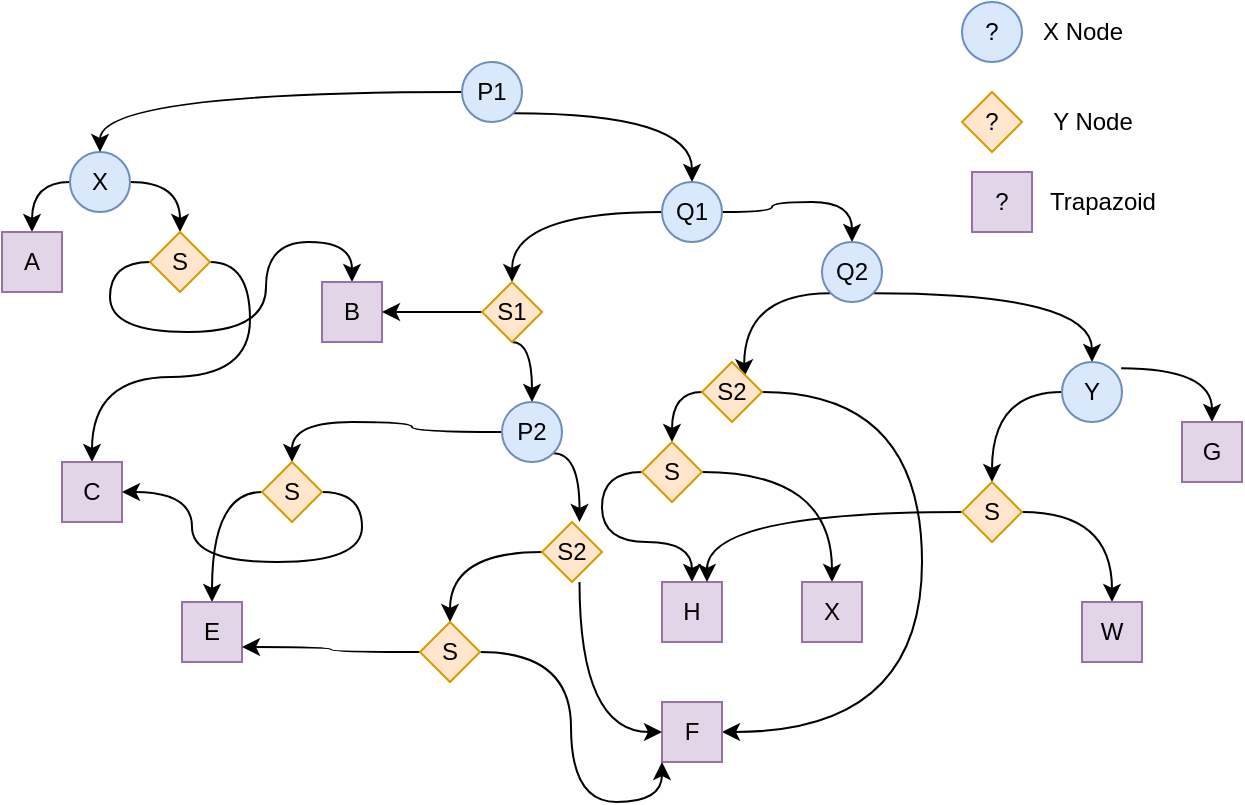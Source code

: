 <mxfile version="13.7.9" type="device"><diagram id="1P3jYseGelYIOOdL0t2H" name="Page-1"><mxGraphModel dx="1185" dy="685" grid="1" gridSize="10" guides="1" tooltips="1" connect="1" arrows="1" fold="1" page="1" pageScale="1" pageWidth="827" pageHeight="1169" math="0" shadow="0"><root><mxCell id="0"/><mxCell id="1" parent="0"/><mxCell id="ma-82jv1wfsadaCyuP6z-36" style="edgeStyle=orthogonalEdgeStyle;curved=1;orthogonalLoop=1;jettySize=auto;html=1;exitX=0;exitY=0.5;exitDx=0;exitDy=0;entryX=0.5;entryY=0;entryDx=0;entryDy=0;" edge="1" parent="1" source="ma-82jv1wfsadaCyuP6z-1" target="ma-82jv1wfsadaCyuP6z-2"><mxGeometry relative="1" as="geometry"/></mxCell><mxCell id="ma-82jv1wfsadaCyuP6z-37" style="edgeStyle=orthogonalEdgeStyle;curved=1;orthogonalLoop=1;jettySize=auto;html=1;exitX=1;exitY=0.5;exitDx=0;exitDy=0;entryX=0.5;entryY=0;entryDx=0;entryDy=0;" edge="1" parent="1" source="ma-82jv1wfsadaCyuP6z-1" target="ma-82jv1wfsadaCyuP6z-4"><mxGeometry relative="1" as="geometry"/></mxCell><mxCell id="ma-82jv1wfsadaCyuP6z-1" value="X" style="ellipse;whiteSpace=wrap;html=1;aspect=fixed;fillColor=#dae8fc;strokeColor=#6c8ebf;" vertex="1" parent="1"><mxGeometry x="224" y="105" width="30" height="30" as="geometry"/></mxCell><mxCell id="ma-82jv1wfsadaCyuP6z-2" value="A" style="rounded=0;whiteSpace=wrap;html=1;fillColor=#e1d5e7;strokeColor=#9673a6;" vertex="1" parent="1"><mxGeometry x="190" y="145" width="30" height="30" as="geometry"/></mxCell><mxCell id="ma-82jv1wfsadaCyuP6z-38" style="edgeStyle=orthogonalEdgeStyle;curved=1;orthogonalLoop=1;jettySize=auto;html=1;exitX=0;exitY=0.5;exitDx=0;exitDy=0;entryX=0.5;entryY=0;entryDx=0;entryDy=0;" edge="1" parent="1" source="ma-82jv1wfsadaCyuP6z-4" target="ma-82jv1wfsadaCyuP6z-5"><mxGeometry relative="1" as="geometry"/></mxCell><mxCell id="ma-82jv1wfsadaCyuP6z-39" style="edgeStyle=orthogonalEdgeStyle;curved=1;orthogonalLoop=1;jettySize=auto;html=1;exitX=1;exitY=0.5;exitDx=0;exitDy=0;entryX=0.5;entryY=0;entryDx=0;entryDy=0;" edge="1" parent="1" source="ma-82jv1wfsadaCyuP6z-4" target="ma-82jv1wfsadaCyuP6z-6"><mxGeometry relative="1" as="geometry"/></mxCell><mxCell id="ma-82jv1wfsadaCyuP6z-4" value="S" style="shape=hexagon;perimeter=hexagonPerimeter2;whiteSpace=wrap;html=1;fixedSize=1;size=16;fillColor=#ffe6cc;strokeColor=#d79b00;" vertex="1" parent="1"><mxGeometry x="264" y="145" width="30" height="30" as="geometry"/></mxCell><mxCell id="ma-82jv1wfsadaCyuP6z-5" value="B" style="rounded=0;whiteSpace=wrap;html=1;fillColor=#e1d5e7;strokeColor=#9673a6;" vertex="1" parent="1"><mxGeometry x="350" y="170" width="30" height="30" as="geometry"/></mxCell><mxCell id="ma-82jv1wfsadaCyuP6z-6" value="C" style="rounded=0;whiteSpace=wrap;html=1;fillColor=#e1d5e7;strokeColor=#9673a6;" vertex="1" parent="1"><mxGeometry x="220" y="260" width="30" height="30" as="geometry"/></mxCell><mxCell id="ma-82jv1wfsadaCyuP6z-22" style="edgeStyle=orthogonalEdgeStyle;orthogonalLoop=1;jettySize=auto;html=1;exitX=1;exitY=1;exitDx=0;exitDy=0;curved=1;" edge="1" parent="1" source="ma-82jv1wfsadaCyuP6z-9" target="ma-82jv1wfsadaCyuP6z-10"><mxGeometry relative="1" as="geometry"/></mxCell><mxCell id="ma-82jv1wfsadaCyuP6z-35" style="edgeStyle=orthogonalEdgeStyle;curved=1;orthogonalLoop=1;jettySize=auto;html=1;exitX=0;exitY=0.5;exitDx=0;exitDy=0;entryX=0.5;entryY=0;entryDx=0;entryDy=0;" edge="1" parent="1" source="ma-82jv1wfsadaCyuP6z-9" target="ma-82jv1wfsadaCyuP6z-1"><mxGeometry relative="1" as="geometry"/></mxCell><mxCell id="ma-82jv1wfsadaCyuP6z-9" value="P1" style="ellipse;whiteSpace=wrap;html=1;aspect=fixed;fillColor=#dae8fc;strokeColor=#6c8ebf;" vertex="1" parent="1"><mxGeometry x="420" y="60" width="30" height="30" as="geometry"/></mxCell><mxCell id="ma-82jv1wfsadaCyuP6z-23" style="edgeStyle=orthogonalEdgeStyle;curved=1;orthogonalLoop=1;jettySize=auto;html=1;exitX=1;exitY=0.5;exitDx=0;exitDy=0;entryX=0.5;entryY=0;entryDx=0;entryDy=0;" edge="1" parent="1" source="ma-82jv1wfsadaCyuP6z-10" target="ma-82jv1wfsadaCyuP6z-11"><mxGeometry relative="1" as="geometry"/></mxCell><mxCell id="ma-82jv1wfsadaCyuP6z-28" style="edgeStyle=orthogonalEdgeStyle;curved=1;orthogonalLoop=1;jettySize=auto;html=1;exitX=0;exitY=0.5;exitDx=0;exitDy=0;entryX=0.5;entryY=0;entryDx=0;entryDy=0;" edge="1" parent="1" source="ma-82jv1wfsadaCyuP6z-10" target="ma-82jv1wfsadaCyuP6z-16"><mxGeometry relative="1" as="geometry"/></mxCell><mxCell id="ma-82jv1wfsadaCyuP6z-10" value="Q1" style="ellipse;whiteSpace=wrap;html=1;aspect=fixed;fillColor=#dae8fc;strokeColor=#6c8ebf;" vertex="1" parent="1"><mxGeometry x="520" y="120" width="30" height="30" as="geometry"/></mxCell><mxCell id="ma-82jv1wfsadaCyuP6z-24" style="edgeStyle=orthogonalEdgeStyle;curved=1;orthogonalLoop=1;jettySize=auto;html=1;exitX=1;exitY=1;exitDx=0;exitDy=0;entryX=0.5;entryY=0;entryDx=0;entryDy=0;" edge="1" parent="1" source="ma-82jv1wfsadaCyuP6z-11" target="ma-82jv1wfsadaCyuP6z-58"><mxGeometry relative="1" as="geometry"><mxPoint x="677.5" y="200" as="targetPoint"/></mxGeometry></mxCell><mxCell id="ma-82jv1wfsadaCyuP6z-25" style="edgeStyle=orthogonalEdgeStyle;curved=1;orthogonalLoop=1;jettySize=auto;html=1;exitX=0;exitY=1;exitDx=0;exitDy=0;entryX=0.703;entryY=0.252;entryDx=0;entryDy=0;entryPerimeter=0;" edge="1" parent="1" source="ma-82jv1wfsadaCyuP6z-11" target="ma-82jv1wfsadaCyuP6z-13"><mxGeometry relative="1" as="geometry"/></mxCell><mxCell id="ma-82jv1wfsadaCyuP6z-11" value="Q2" style="ellipse;whiteSpace=wrap;html=1;aspect=fixed;fillColor=#dae8fc;strokeColor=#6c8ebf;" vertex="1" parent="1"><mxGeometry x="600" y="150" width="30" height="30" as="geometry"/></mxCell><mxCell id="ma-82jv1wfsadaCyuP6z-26" style="edgeStyle=orthogonalEdgeStyle;curved=1;orthogonalLoop=1;jettySize=auto;html=1;exitX=1;exitY=0.5;exitDx=0;exitDy=0;entryX=1;entryY=0.5;entryDx=0;entryDy=0;" edge="1" parent="1" source="ma-82jv1wfsadaCyuP6z-13" target="ma-82jv1wfsadaCyuP6z-15"><mxGeometry relative="1" as="geometry"><Array as="points"><mxPoint x="650" y="225"/><mxPoint x="650" y="395"/></Array></mxGeometry></mxCell><mxCell id="ma-82jv1wfsadaCyuP6z-27" style="edgeStyle=orthogonalEdgeStyle;curved=1;orthogonalLoop=1;jettySize=auto;html=1;exitX=0;exitY=0.5;exitDx=0;exitDy=0;entryX=0.5;entryY=0;entryDx=0;entryDy=0;" edge="1" parent="1" source="ma-82jv1wfsadaCyuP6z-13" target="ma-82jv1wfsadaCyuP6z-53"><mxGeometry relative="1" as="geometry"><mxPoint x="650" y="297.5" as="targetPoint"/></mxGeometry></mxCell><mxCell id="ma-82jv1wfsadaCyuP6z-13" value="S2" style="shape=hexagon;perimeter=hexagonPerimeter2;whiteSpace=wrap;html=1;fixedSize=1;size=66;fillColor=#ffe6cc;strokeColor=#d79b00;" vertex="1" parent="1"><mxGeometry x="540" y="210" width="30" height="30" as="geometry"/></mxCell><mxCell id="ma-82jv1wfsadaCyuP6z-15" value="F" style="rounded=0;whiteSpace=wrap;html=1;fillColor=#e1d5e7;strokeColor=#9673a6;" vertex="1" parent="1"><mxGeometry x="520" y="380" width="30" height="30" as="geometry"/></mxCell><mxCell id="ma-82jv1wfsadaCyuP6z-30" style="edgeStyle=orthogonalEdgeStyle;curved=1;orthogonalLoop=1;jettySize=auto;html=1;exitX=0.5;exitY=1;exitDx=0;exitDy=0;entryX=0.5;entryY=0;entryDx=0;entryDy=0;" edge="1" parent="1" source="ma-82jv1wfsadaCyuP6z-16" target="ma-82jv1wfsadaCyuP6z-17"><mxGeometry relative="1" as="geometry"/></mxCell><mxCell id="ma-82jv1wfsadaCyuP6z-66" style="edgeStyle=orthogonalEdgeStyle;curved=1;orthogonalLoop=1;jettySize=auto;html=1;exitX=0;exitY=0.5;exitDx=0;exitDy=0;entryX=1;entryY=0.5;entryDx=0;entryDy=0;" edge="1" parent="1" source="ma-82jv1wfsadaCyuP6z-16" target="ma-82jv1wfsadaCyuP6z-5"><mxGeometry relative="1" as="geometry"/></mxCell><mxCell id="ma-82jv1wfsadaCyuP6z-16" value="S1" style="shape=hexagon;perimeter=hexagonPerimeter2;whiteSpace=wrap;html=1;fixedSize=1;size=66;fillColor=#ffe6cc;strokeColor=#d79b00;" vertex="1" parent="1"><mxGeometry x="430" y="170" width="30" height="30" as="geometry"/></mxCell><mxCell id="ma-82jv1wfsadaCyuP6z-31" style="edgeStyle=orthogonalEdgeStyle;curved=1;orthogonalLoop=1;jettySize=auto;html=1;exitX=0;exitY=0.5;exitDx=0;exitDy=0;entryX=0.5;entryY=0;entryDx=0;entryDy=0;" edge="1" parent="1" source="ma-82jv1wfsadaCyuP6z-17" target="ma-82jv1wfsadaCyuP6z-42"><mxGeometry relative="1" as="geometry"><mxPoint x="406.5" y="260" as="targetPoint"/></mxGeometry></mxCell><mxCell id="ma-82jv1wfsadaCyuP6z-32" style="edgeStyle=orthogonalEdgeStyle;curved=1;orthogonalLoop=1;jettySize=auto;html=1;exitX=1;exitY=1;exitDx=0;exitDy=0;entryX=0.625;entryY=0;entryDx=0;entryDy=0;" edge="1" parent="1" source="ma-82jv1wfsadaCyuP6z-17" target="ma-82jv1wfsadaCyuP6z-18"><mxGeometry relative="1" as="geometry"/></mxCell><mxCell id="ma-82jv1wfsadaCyuP6z-17" value="P2" style="ellipse;whiteSpace=wrap;html=1;aspect=fixed;fillColor=#dae8fc;strokeColor=#6c8ebf;" vertex="1" parent="1"><mxGeometry x="440" y="230" width="30" height="30" as="geometry"/></mxCell><mxCell id="ma-82jv1wfsadaCyuP6z-33" style="edgeStyle=orthogonalEdgeStyle;curved=1;orthogonalLoop=1;jettySize=auto;html=1;exitX=0;exitY=0.5;exitDx=0;exitDy=0;entryX=0.5;entryY=0;entryDx=0;entryDy=0;" edge="1" parent="1" source="ma-82jv1wfsadaCyuP6z-18" target="ma-82jv1wfsadaCyuP6z-47"><mxGeometry relative="1" as="geometry"><mxPoint x="429" y="330" as="targetPoint"/></mxGeometry></mxCell><mxCell id="ma-82jv1wfsadaCyuP6z-34" style="edgeStyle=orthogonalEdgeStyle;curved=1;orthogonalLoop=1;jettySize=auto;html=1;exitX=0.625;exitY=1;exitDx=0;exitDy=0;entryX=0;entryY=0.5;entryDx=0;entryDy=0;" edge="1" parent="1" source="ma-82jv1wfsadaCyuP6z-18" target="ma-82jv1wfsadaCyuP6z-15"><mxGeometry relative="1" as="geometry"/></mxCell><mxCell id="ma-82jv1wfsadaCyuP6z-18" value="S2" style="shape=hexagon;perimeter=hexagonPerimeter2;whiteSpace=wrap;html=1;fixedSize=1;size=66;fillColor=#ffe6cc;strokeColor=#d79b00;" vertex="1" parent="1"><mxGeometry x="460" y="290" width="30" height="30" as="geometry"/></mxCell><mxCell id="ma-82jv1wfsadaCyuP6z-40" style="edgeStyle=orthogonalEdgeStyle;curved=1;orthogonalLoop=1;jettySize=auto;html=1;exitX=0;exitY=0.5;exitDx=0;exitDy=0;entryX=0.5;entryY=0;entryDx=0;entryDy=0;" edge="1" parent="1" source="ma-82jv1wfsadaCyuP6z-42" target="ma-82jv1wfsadaCyuP6z-43"><mxGeometry relative="1" as="geometry"/></mxCell><mxCell id="ma-82jv1wfsadaCyuP6z-67" style="edgeStyle=orthogonalEdgeStyle;curved=1;orthogonalLoop=1;jettySize=auto;html=1;exitX=1;exitY=0.5;exitDx=0;exitDy=0;entryX=1;entryY=0.5;entryDx=0;entryDy=0;" edge="1" parent="1" source="ma-82jv1wfsadaCyuP6z-42" target="ma-82jv1wfsadaCyuP6z-6"><mxGeometry relative="1" as="geometry"/></mxCell><mxCell id="ma-82jv1wfsadaCyuP6z-42" value="S" style="shape=hexagon;perimeter=hexagonPerimeter2;whiteSpace=wrap;html=1;fixedSize=1;size=16;fillColor=#ffe6cc;strokeColor=#d79b00;" vertex="1" parent="1"><mxGeometry x="320" y="260" width="30" height="30" as="geometry"/></mxCell><mxCell id="ma-82jv1wfsadaCyuP6z-43" value="E" style="rounded=0;whiteSpace=wrap;html=1;fillColor=#e1d5e7;strokeColor=#9673a6;" vertex="1" parent="1"><mxGeometry x="280" y="330" width="30" height="30" as="geometry"/></mxCell><mxCell id="ma-82jv1wfsadaCyuP6z-45" style="edgeStyle=orthogonalEdgeStyle;curved=1;orthogonalLoop=1;jettySize=auto;html=1;exitX=0;exitY=0.5;exitDx=0;exitDy=0;entryX=1;entryY=0.75;entryDx=0;entryDy=0;" edge="1" parent="1" source="ma-82jv1wfsadaCyuP6z-47" target="ma-82jv1wfsadaCyuP6z-43"><mxGeometry relative="1" as="geometry"><mxPoint x="386" y="380" as="targetPoint"/></mxGeometry></mxCell><mxCell id="ma-82jv1wfsadaCyuP6z-65" style="edgeStyle=orthogonalEdgeStyle;curved=1;orthogonalLoop=1;jettySize=auto;html=1;exitX=1;exitY=0.5;exitDx=0;exitDy=0;entryX=0;entryY=1;entryDx=0;entryDy=0;" edge="1" parent="1" source="ma-82jv1wfsadaCyuP6z-47" target="ma-82jv1wfsadaCyuP6z-15"><mxGeometry relative="1" as="geometry"/></mxCell><mxCell id="ma-82jv1wfsadaCyuP6z-47" value="S" style="shape=hexagon;perimeter=hexagonPerimeter2;whiteSpace=wrap;html=1;fixedSize=1;size=16;fillColor=#ffe6cc;strokeColor=#d79b00;" vertex="1" parent="1"><mxGeometry x="399" y="340" width="30" height="30" as="geometry"/></mxCell><mxCell id="ma-82jv1wfsadaCyuP6z-51" style="edgeStyle=orthogonalEdgeStyle;curved=1;orthogonalLoop=1;jettySize=auto;html=1;exitX=0;exitY=0.5;exitDx=0;exitDy=0;entryX=0.5;entryY=0;entryDx=0;entryDy=0;" edge="1" parent="1" source="ma-82jv1wfsadaCyuP6z-53" target="ma-82jv1wfsadaCyuP6z-54"><mxGeometry relative="1" as="geometry"/></mxCell><mxCell id="ma-82jv1wfsadaCyuP6z-52" style="edgeStyle=orthogonalEdgeStyle;curved=1;orthogonalLoop=1;jettySize=auto;html=1;exitX=1;exitY=0.5;exitDx=0;exitDy=0;entryX=0.5;entryY=0;entryDx=0;entryDy=0;" edge="1" parent="1" source="ma-82jv1wfsadaCyuP6z-53" target="ma-82jv1wfsadaCyuP6z-55"><mxGeometry relative="1" as="geometry"/></mxCell><mxCell id="ma-82jv1wfsadaCyuP6z-53" value="S" style="shape=hexagon;perimeter=hexagonPerimeter2;whiteSpace=wrap;html=1;fixedSize=1;size=16;fillColor=#ffe6cc;strokeColor=#d79b00;" vertex="1" parent="1"><mxGeometry x="509.99" y="250" width="30" height="30" as="geometry"/></mxCell><mxCell id="ma-82jv1wfsadaCyuP6z-54" value="H" style="rounded=0;whiteSpace=wrap;html=1;fillColor=#e1d5e7;strokeColor=#9673a6;" vertex="1" parent="1"><mxGeometry x="519.99" y="320" width="30" height="30" as="geometry"/></mxCell><mxCell id="ma-82jv1wfsadaCyuP6z-55" value="X" style="rounded=0;whiteSpace=wrap;html=1;fillColor=#e1d5e7;strokeColor=#9673a6;" vertex="1" parent="1"><mxGeometry x="589.99" y="320" width="30" height="30" as="geometry"/></mxCell><mxCell id="ma-82jv1wfsadaCyuP6z-56" style="edgeStyle=orthogonalEdgeStyle;curved=1;orthogonalLoop=1;jettySize=auto;html=1;exitX=0.986;exitY=0.105;exitDx=0;exitDy=0;entryX=0.5;entryY=0;entryDx=0;entryDy=0;exitPerimeter=0;" edge="1" parent="1" source="ma-82jv1wfsadaCyuP6z-58" target="ma-82jv1wfsadaCyuP6z-59"><mxGeometry relative="1" as="geometry"/></mxCell><mxCell id="ma-82jv1wfsadaCyuP6z-57" style="edgeStyle=orthogonalEdgeStyle;curved=1;orthogonalLoop=1;jettySize=auto;html=1;exitX=0;exitY=0.5;exitDx=0;exitDy=0;entryX=0.5;entryY=0;entryDx=0;entryDy=0;" edge="1" parent="1" source="ma-82jv1wfsadaCyuP6z-58" target="ma-82jv1wfsadaCyuP6z-62"><mxGeometry relative="1" as="geometry"/></mxCell><mxCell id="ma-82jv1wfsadaCyuP6z-58" value="Y" style="ellipse;whiteSpace=wrap;html=1;aspect=fixed;fillColor=#dae8fc;strokeColor=#6c8ebf;" vertex="1" parent="1"><mxGeometry x="720" y="210" width="30" height="30" as="geometry"/></mxCell><mxCell id="ma-82jv1wfsadaCyuP6z-59" value="G" style="rounded=0;whiteSpace=wrap;html=1;fillColor=#e1d5e7;strokeColor=#9673a6;" vertex="1" parent="1"><mxGeometry x="780" y="240" width="30" height="30" as="geometry"/></mxCell><mxCell id="ma-82jv1wfsadaCyuP6z-61" style="edgeStyle=orthogonalEdgeStyle;curved=1;orthogonalLoop=1;jettySize=auto;html=1;exitX=1;exitY=0.5;exitDx=0;exitDy=0;entryX=0.5;entryY=0;entryDx=0;entryDy=0;" edge="1" parent="1" source="ma-82jv1wfsadaCyuP6z-62" target="ma-82jv1wfsadaCyuP6z-64"><mxGeometry relative="1" as="geometry"/></mxCell><mxCell id="ma-82jv1wfsadaCyuP6z-68" style="edgeStyle=orthogonalEdgeStyle;curved=1;orthogonalLoop=1;jettySize=auto;html=1;exitX=0;exitY=0.5;exitDx=0;exitDy=0;entryX=0.75;entryY=0;entryDx=0;entryDy=0;" edge="1" parent="1" source="ma-82jv1wfsadaCyuP6z-62" target="ma-82jv1wfsadaCyuP6z-54"><mxGeometry relative="1" as="geometry"/></mxCell><mxCell id="ma-82jv1wfsadaCyuP6z-62" value="S" style="shape=hexagon;perimeter=hexagonPerimeter2;whiteSpace=wrap;html=1;fixedSize=1;size=16;fillColor=#ffe6cc;strokeColor=#d79b00;" vertex="1" parent="1"><mxGeometry x="670" y="270" width="30" height="30" as="geometry"/></mxCell><mxCell id="ma-82jv1wfsadaCyuP6z-64" value="W" style="rounded=0;whiteSpace=wrap;html=1;fillColor=#e1d5e7;strokeColor=#9673a6;" vertex="1" parent="1"><mxGeometry x="730" y="330" width="30" height="30" as="geometry"/></mxCell><mxCell id="ma-82jv1wfsadaCyuP6z-69" value="?" style="ellipse;whiteSpace=wrap;html=1;aspect=fixed;fillColor=#dae8fc;strokeColor=#6c8ebf;" vertex="1" parent="1"><mxGeometry x="670" y="30" width="30" height="30" as="geometry"/></mxCell><mxCell id="ma-82jv1wfsadaCyuP6z-70" value="X Node" style="text;html=1;align=center;verticalAlign=middle;resizable=0;points=[];autosize=1;" vertex="1" parent="1"><mxGeometry x="700" y="35" width="60" height="20" as="geometry"/></mxCell><mxCell id="ma-82jv1wfsadaCyuP6z-71" value="?" style="shape=hexagon;perimeter=hexagonPerimeter2;whiteSpace=wrap;html=1;fixedSize=1;size=20;fillColor=#ffe6cc;strokeColor=#d79b00;" vertex="1" parent="1"><mxGeometry x="670" y="75" width="30" height="30" as="geometry"/></mxCell><mxCell id="ma-82jv1wfsadaCyuP6z-72" value="Y Node" style="text;html=1;align=center;verticalAlign=middle;resizable=0;points=[];autosize=1;" vertex="1" parent="1"><mxGeometry x="705" y="80" width="60" height="20" as="geometry"/></mxCell><mxCell id="ma-82jv1wfsadaCyuP6z-73" value="?" style="rounded=0;whiteSpace=wrap;html=1;fillColor=#e1d5e7;strokeColor=#9673a6;" vertex="1" parent="1"><mxGeometry x="675" y="115" width="30" height="30" as="geometry"/></mxCell><mxCell id="ma-82jv1wfsadaCyuP6z-74" value="Trapazoid" style="text;html=1;align=center;verticalAlign=middle;resizable=0;points=[];autosize=1;" vertex="1" parent="1"><mxGeometry x="705" y="120" width="70" height="20" as="geometry"/></mxCell></root></mxGraphModel></diagram></mxfile>
